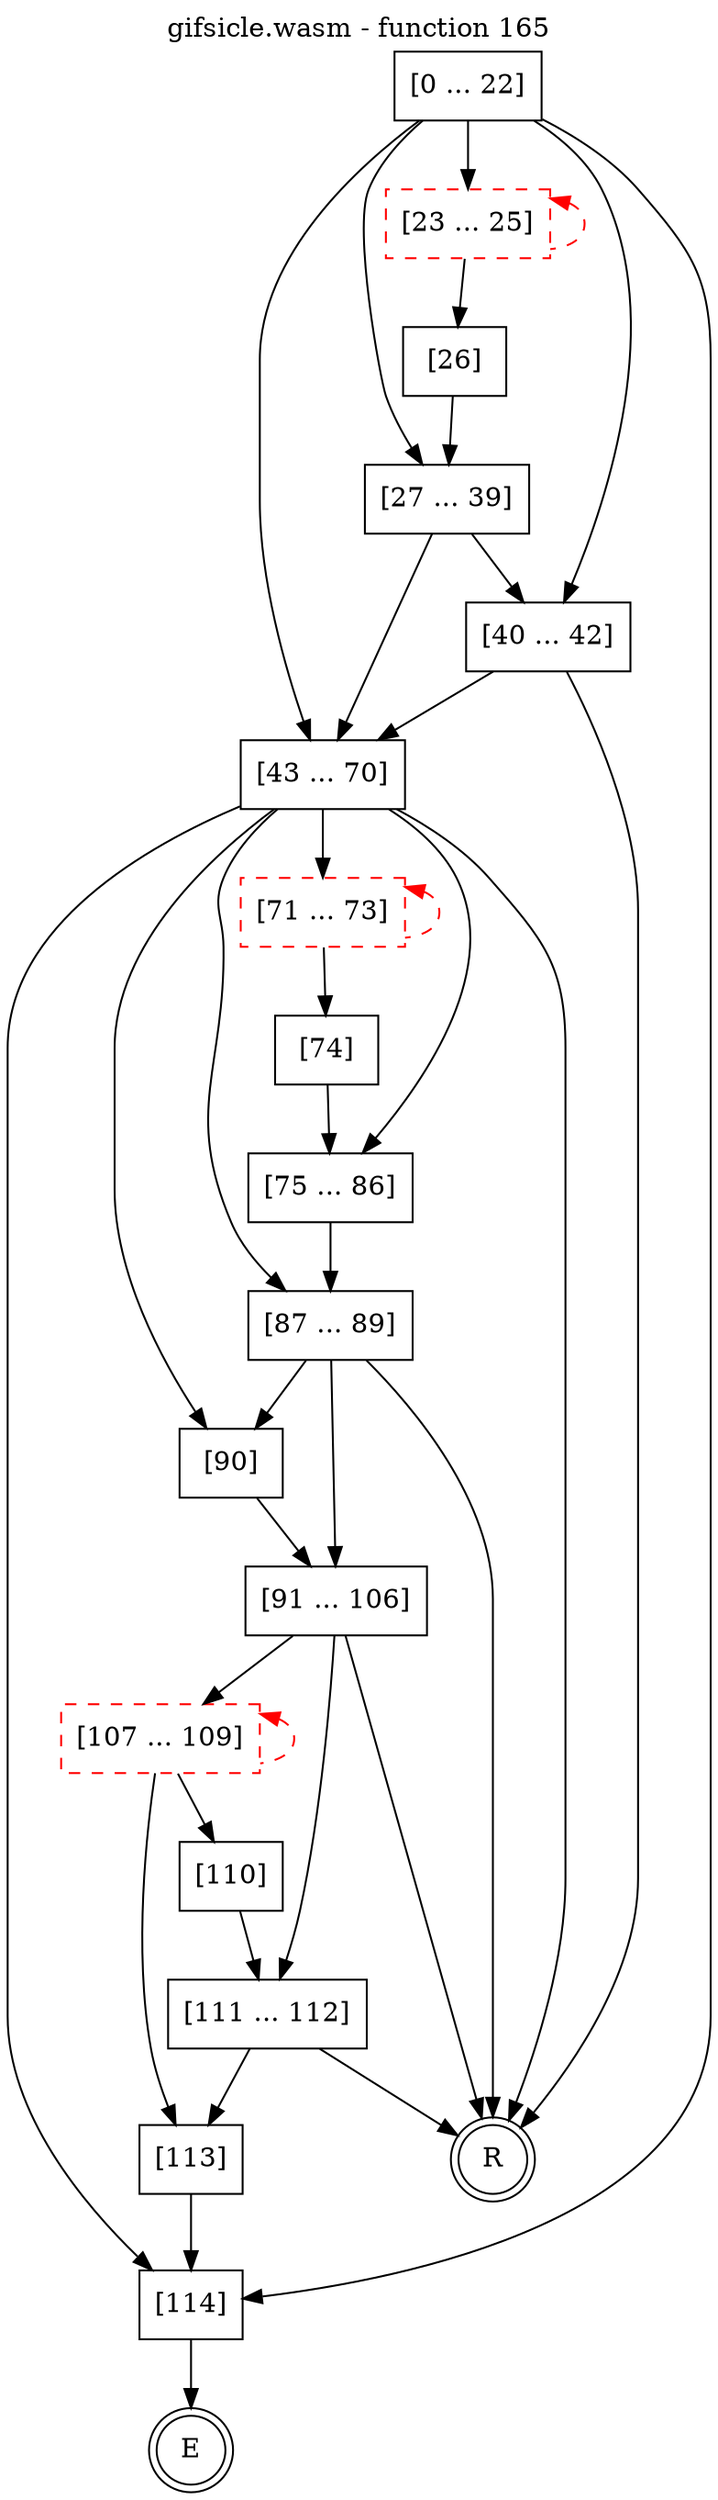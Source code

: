 digraph finite_state_machine {
    label = "gifsicle.wasm - function 165"
    labelloc =  t
    labelfontsize = 16
    labelfontcolor = black
    labelfontname = "Helvetica"
    node [shape = doublecircle]; E R ;
    node [shape = box];
    node [shape=box, color=black, style=solid] 0[label="[0 ... 22]"]
    node [shape=box, color=red, style=dashed] 23[label="[23 ... 25]"]
    node [shape=box, color=black, style=solid] 26[label="[26]"]
    node [shape=box, color=black, style=solid] 27[label="[27 ... 39]"]
    node [shape=box, color=black, style=solid] 40[label="[40 ... 42]"]
    node [shape=box, color=black, style=solid] 43[label="[43 ... 70]"]
    node [shape=box, color=red, style=dashed] 71[label="[71 ... 73]"]
    node [shape=box, color=black, style=solid] 74[label="[74]"]
    node [shape=box, color=black, style=solid] 75[label="[75 ... 86]"]
    node [shape=box, color=black, style=solid] 87[label="[87 ... 89]"]
    node [shape=box, color=black, style=solid] 90[label="[90]"]
    node [shape=box, color=black, style=solid] 91[label="[91 ... 106]"]
    node [shape=box, color=red, style=dashed] 107[label="[107 ... 109]"]
    node [shape=box, color=black, style=solid] 110[label="[110]"]
    node [shape=box, color=black, style=solid] 111[label="[111 ... 112]"]
    node [shape=box, color=black, style=solid] 113[label="[113]"]
    node [shape=box, color=black, style=solid] 114[label="[114]"]
    node [shape=box, color=black, style=solid] R[label="R"]
    0 -> 23;
    0 -> 27;
    0 -> 40;
    0 -> 43;
    0 -> 114;
    23 -> 26;
    23 -> 23[style="dashed" color="red" dir=back];
    26 -> 27;
    27 -> 40;
    27 -> 43;
    40 -> 43;
    40 -> R;
    43 -> 71;
    43 -> 75;
    43 -> 87;
    43 -> 90;
    43 -> 114;
    43 -> R;
    71 -> 74;
    71 -> 71[style="dashed" color="red" dir=back];
    74 -> 75;
    75 -> 87;
    87 -> 90;
    87 -> 91;
    87 -> R;
    90 -> 91;
    91 -> 107;
    91 -> 111;
    91 -> R;
    107 -> 110;
    107 -> 113;
    107 -> 107[style="dashed" color="red" dir=back];
    110 -> 111;
    111 -> 113;
    111 -> R;
    113 -> 114;
    114 -> E;
}
